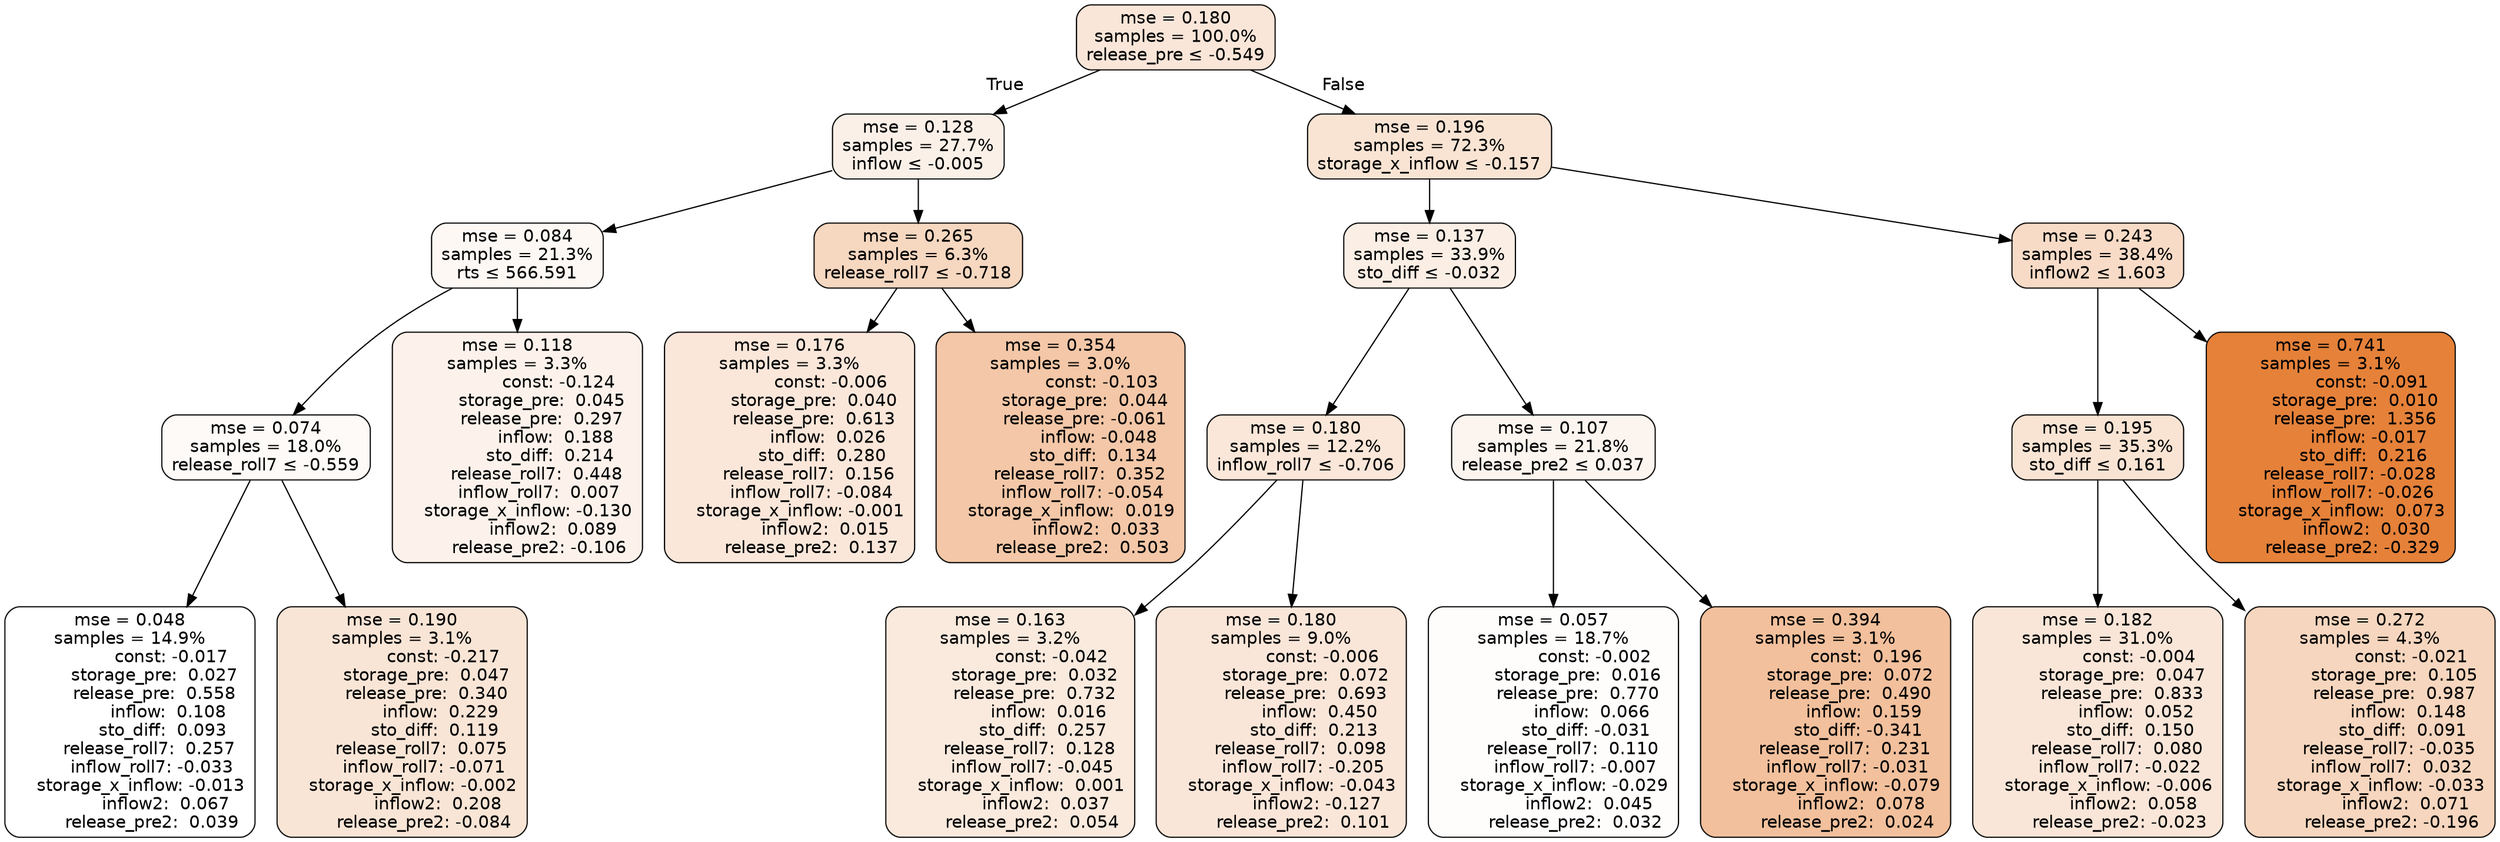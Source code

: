 digraph tree {
bgcolor="transparent"
node [shape=rectangle, style="filled, rounded", color="black", fontname=helvetica] ;
edge [fontname=helvetica] ;
	"0" [label="mse = 0.180
samples = 100.0%
release_pre &le; -0.549", fillcolor="#fae6d9"]
	"1" [label="mse = 0.128
samples = 27.7%
inflow &le; -0.005", fillcolor="#fbf0e8"]
	"2" [label="mse = 0.084
samples = 21.3%
rts &le; 566.591", fillcolor="#fdf8f4"]
	"3" [label="mse = 0.074
samples = 18.0%
release_roll7 &le; -0.559", fillcolor="#fefaf7"]
	"4" [label="mse = 0.048
samples = 14.9%
               const: -0.017
         storage_pre:  0.027
         release_pre:  0.558
              inflow:  0.108
            sto_diff:  0.093
       release_roll7:  0.257
        inflow_roll7: -0.033
    storage_x_inflow: -0.013
             inflow2:  0.067
        release_pre2:  0.039", fillcolor="#ffffff"]
	"5" [label="mse = 0.190
samples = 3.1%
               const: -0.217
         storage_pre:  0.047
         release_pre:  0.340
              inflow:  0.229
            sto_diff:  0.119
       release_roll7:  0.075
        inflow_roll7: -0.071
    storage_x_inflow: -0.002
             inflow2:  0.208
        release_pre2: -0.084", fillcolor="#f9e5d6"]
	"6" [label="mse = 0.118
samples = 3.3%
               const: -0.124
         storage_pre:  0.045
         release_pre:  0.297
              inflow:  0.188
            sto_diff:  0.214
       release_roll7:  0.448
        inflow_roll7:  0.007
    storage_x_inflow: -0.130
             inflow2:  0.089
        release_pre2: -0.106", fillcolor="#fcf2eb"]
	"7" [label="mse = 0.265
samples = 6.3%
release_roll7 &le; -0.718", fillcolor="#f6d7c0"]
	"8" [label="mse = 0.176
samples = 3.3%
               const: -0.006
         storage_pre:  0.040
         release_pre:  0.613
              inflow:  0.026
            sto_diff:  0.280
       release_roll7:  0.156
        inflow_roll7: -0.084
    storage_x_inflow: -0.001
             inflow2:  0.015
        release_pre2:  0.137", fillcolor="#fae7da"]
	"9" [label="mse = 0.354
samples = 3.0%
               const: -0.103
         storage_pre:  0.044
         release_pre: -0.061
              inflow: -0.048
            sto_diff:  0.134
       release_roll7:  0.352
        inflow_roll7: -0.054
    storage_x_inflow:  0.019
             inflow2:  0.033
        release_pre2:  0.503", fillcolor="#f3c7a7"]
	"10" [label="mse = 0.196
samples = 72.3%
storage_x_inflow &le; -0.157", fillcolor="#f9e4d4"]
	"11" [label="mse = 0.137
samples = 33.9%
sto_diff &le; -0.032", fillcolor="#fbeee5"]
	"12" [label="mse = 0.180
samples = 12.2%
inflow_roll7 &le; -0.706", fillcolor="#fae7d9"]
	"13" [label="mse = 0.163
samples = 3.2%
               const: -0.042
         storage_pre:  0.032
         release_pre:  0.732
              inflow:  0.016
            sto_diff:  0.257
       release_roll7:  0.128
        inflow_roll7: -0.045
    storage_x_inflow:  0.001
             inflow2:  0.037
        release_pre2:  0.054", fillcolor="#faeade"]
	"14" [label="mse = 0.180
samples = 9.0%
               const: -0.006
         storage_pre:  0.072
         release_pre:  0.693
              inflow:  0.450
            sto_diff:  0.213
       release_roll7:  0.098
        inflow_roll7: -0.205
    storage_x_inflow: -0.043
             inflow2: -0.127
        release_pre2:  0.101", fillcolor="#fae6d9"]
	"15" [label="mse = 0.107
samples = 21.8%
release_pre2 &le; 0.037", fillcolor="#fcf4ee"]
	"16" [label="mse = 0.057
samples = 18.7%
               const: -0.002
         storage_pre:  0.016
         release_pre:  0.770
              inflow:  0.066
            sto_diff: -0.031
       release_roll7:  0.110
        inflow_roll7: -0.007
    storage_x_inflow: -0.029
             inflow2:  0.045
        release_pre2:  0.032", fillcolor="#fefdfc"]
	"17" [label="mse = 0.394
samples = 3.1%
               const:  0.196
         storage_pre:  0.072
         release_pre:  0.490
              inflow:  0.159
            sto_diff: -0.341
       release_roll7:  0.231
        inflow_roll7: -0.031
    storage_x_inflow: -0.079
             inflow2:  0.078
        release_pre2:  0.024", fillcolor="#f2c09c"]
	"18" [label="mse = 0.243
samples = 38.4%
inflow2 &le; 1.603", fillcolor="#f7dbc7"]
	"19" [label="mse = 0.195
samples = 35.3%
sto_diff &le; 0.161", fillcolor="#f9e4d4"]
	"20" [label="mse = 0.182
samples = 31.0%
               const: -0.004
         storage_pre:  0.047
         release_pre:  0.833
              inflow:  0.052
            sto_diff:  0.150
       release_roll7:  0.080
        inflow_roll7: -0.022
    storage_x_inflow: -0.006
             inflow2:  0.058
        release_pre2: -0.023", fillcolor="#f9e6d8"]
	"21" [label="mse = 0.272
samples = 4.3%
               const: -0.021
         storage_pre:  0.105
         release_pre:  0.987
              inflow:  0.148
            sto_diff:  0.091
       release_roll7: -0.035
        inflow_roll7:  0.032
    storage_x_inflow: -0.033
             inflow2:  0.071
        release_pre2: -0.196", fillcolor="#f6d6be"]
	"22" [label="mse = 0.741
samples = 3.1%
               const: -0.091
         storage_pre:  0.010
         release_pre:  1.356
              inflow: -0.017
            sto_diff:  0.216
       release_roll7: -0.028
        inflow_roll7: -0.026
    storage_x_inflow:  0.073
             inflow2:  0.030
        release_pre2: -0.329", fillcolor="#e58139"]

	"0" -> "1" [labeldistance=2.5, labelangle=45, headlabel="True"]
	"1" -> "2"
	"2" -> "3"
	"3" -> "4"
	"3" -> "5"
	"2" -> "6"
	"1" -> "7"
	"7" -> "8"
	"7" -> "9"
	"0" -> "10" [labeldistance=2.5, labelangle=-45, headlabel="False"]
	"10" -> "11"
	"11" -> "12"
	"12" -> "13"
	"12" -> "14"
	"11" -> "15"
	"15" -> "16"
	"15" -> "17"
	"10" -> "18"
	"18" -> "19"
	"19" -> "20"
	"19" -> "21"
	"18" -> "22"
}
